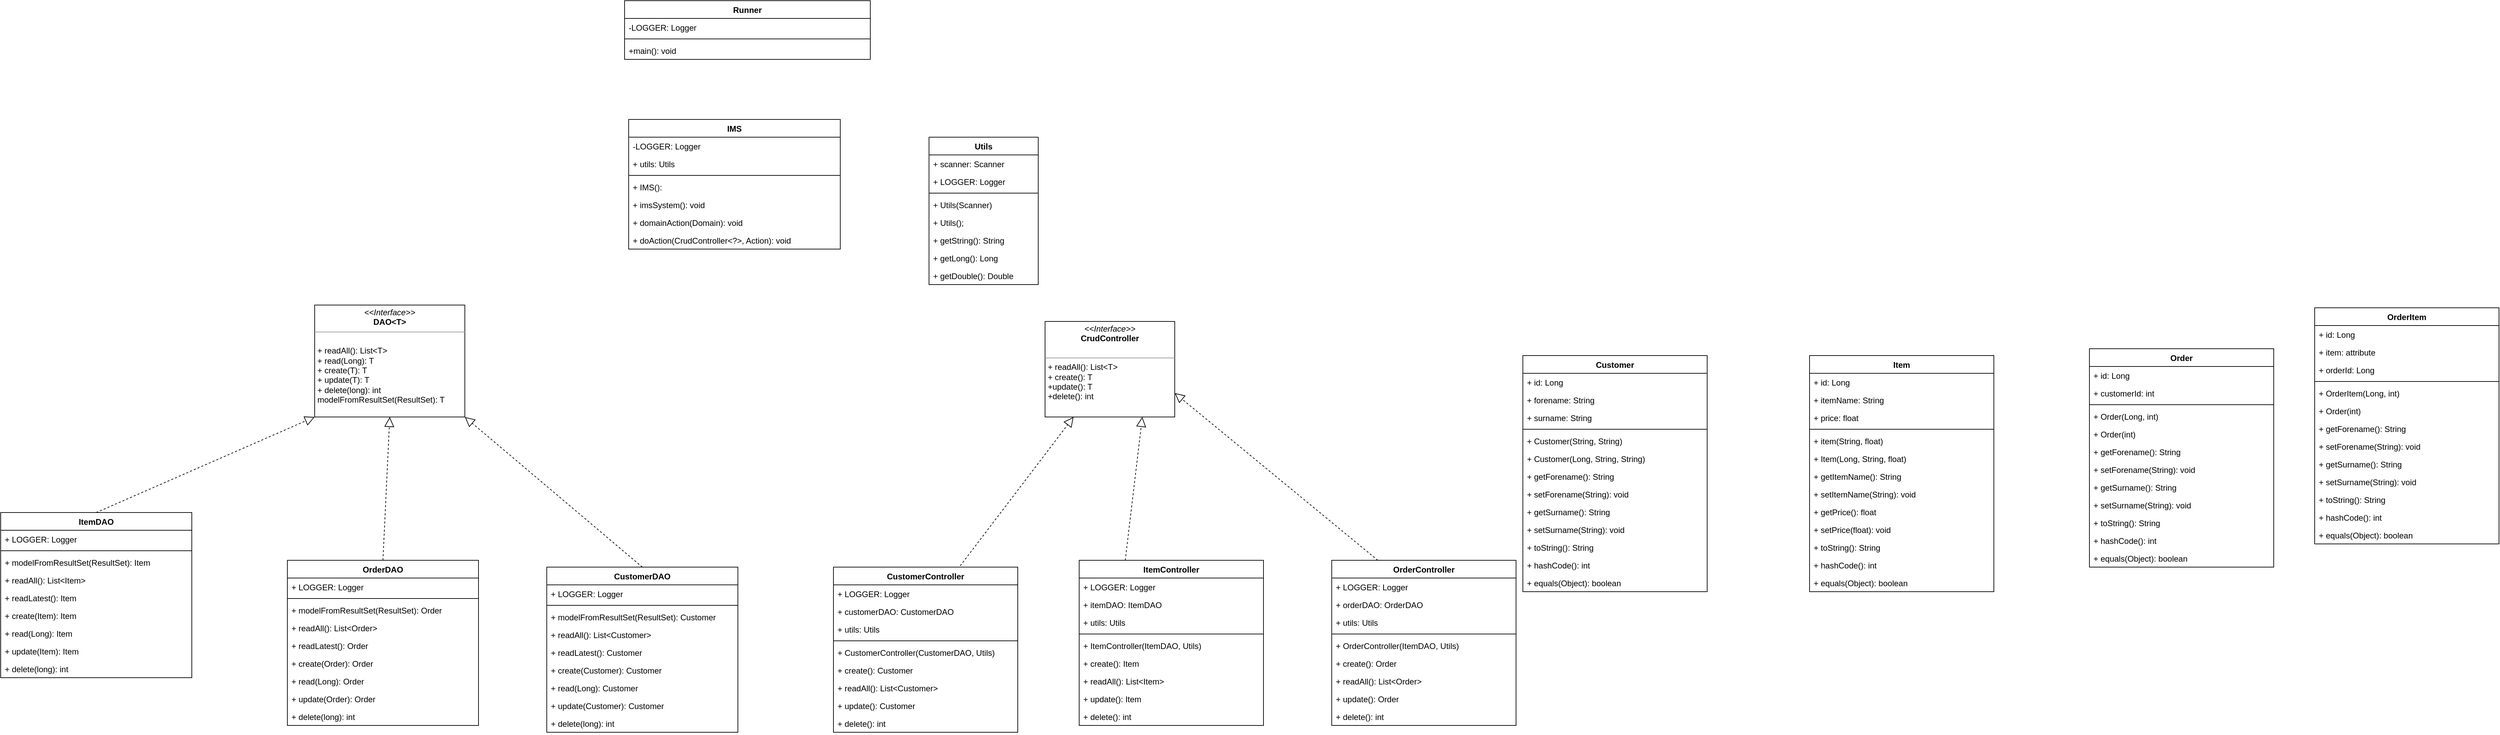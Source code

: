 <mxfile version="20.0.4" type="device"><diagram id="0-y40A-VUY1XOdscgsRL" name="Page-1"><mxGraphModel dx="2287" dy="657" grid="1" gridSize="10" guides="1" tooltips="1" connect="1" arrows="1" fold="1" page="1" pageScale="1" pageWidth="827" pageHeight="1169" math="0" shadow="0"><root><mxCell id="0"/><mxCell id="1" parent="0"/><mxCell id="KOtvwJrzKdhhuc728I9v-1" value="Runner" style="swimlane;fontStyle=1;align=center;verticalAlign=top;childLayout=stackLayout;horizontal=1;startSize=26;horizontalStack=0;resizeParent=1;resizeParentMax=0;resizeLast=0;collapsible=1;marginBottom=0;" parent="1" vertex="1"><mxGeometry x="414" y="10" width="360" height="86" as="geometry"/></mxCell><mxCell id="KOtvwJrzKdhhuc728I9v-2" value="-LOGGER: Logger" style="text;strokeColor=none;fillColor=none;align=left;verticalAlign=top;spacingLeft=4;spacingRight=4;overflow=hidden;rotatable=0;points=[[0,0.5],[1,0.5]];portConstraint=eastwest;" parent="KOtvwJrzKdhhuc728I9v-1" vertex="1"><mxGeometry y="26" width="360" height="26" as="geometry"/></mxCell><mxCell id="KOtvwJrzKdhhuc728I9v-3" value="" style="line;strokeWidth=1;fillColor=none;align=left;verticalAlign=middle;spacingTop=-1;spacingLeft=3;spacingRight=3;rotatable=0;labelPosition=right;points=[];portConstraint=eastwest;" parent="KOtvwJrzKdhhuc728I9v-1" vertex="1"><mxGeometry y="52" width="360" height="8" as="geometry"/></mxCell><mxCell id="KOtvwJrzKdhhuc728I9v-4" value="+main(): void" style="text;strokeColor=none;fillColor=none;align=left;verticalAlign=top;spacingLeft=4;spacingRight=4;overflow=hidden;rotatable=0;points=[[0,0.5],[1,0.5]];portConstraint=eastwest;" parent="KOtvwJrzKdhhuc728I9v-1" vertex="1"><mxGeometry y="60" width="360" height="26" as="geometry"/></mxCell><mxCell id="KOtvwJrzKdhhuc728I9v-5" value="IMS" style="swimlane;fontStyle=1;align=center;verticalAlign=top;childLayout=stackLayout;horizontal=1;startSize=26;horizontalStack=0;resizeParent=1;resizeParentMax=0;resizeLast=0;collapsible=1;marginBottom=0;" parent="1" vertex="1"><mxGeometry x="420" y="184" width="310" height="190" as="geometry"/></mxCell><mxCell id="KOtvwJrzKdhhuc728I9v-6" value="-LOGGER: Logger" style="text;strokeColor=none;fillColor=none;align=left;verticalAlign=top;spacingLeft=4;spacingRight=4;overflow=hidden;rotatable=0;points=[[0,0.5],[1,0.5]];portConstraint=eastwest;" parent="KOtvwJrzKdhhuc728I9v-5" vertex="1"><mxGeometry y="26" width="310" height="26" as="geometry"/></mxCell><mxCell id="KOtvwJrzKdhhuc728I9v-13" value="+ utils: Utils" style="text;strokeColor=none;fillColor=none;align=left;verticalAlign=top;spacingLeft=4;spacingRight=4;overflow=hidden;rotatable=0;points=[[0,0.5],[1,0.5]];portConstraint=eastwest;" parent="KOtvwJrzKdhhuc728I9v-5" vertex="1"><mxGeometry y="52" width="310" height="26" as="geometry"/></mxCell><mxCell id="KOtvwJrzKdhhuc728I9v-7" value="" style="line;strokeWidth=1;fillColor=none;align=left;verticalAlign=middle;spacingTop=-1;spacingLeft=3;spacingRight=3;rotatable=0;labelPosition=right;points=[];portConstraint=eastwest;" parent="KOtvwJrzKdhhuc728I9v-5" vertex="1"><mxGeometry y="78" width="310" height="8" as="geometry"/></mxCell><mxCell id="KOtvwJrzKdhhuc728I9v-8" value="+ IMS():" style="text;strokeColor=none;fillColor=none;align=left;verticalAlign=top;spacingLeft=4;spacingRight=4;overflow=hidden;rotatable=0;points=[[0,0.5],[1,0.5]];portConstraint=eastwest;" parent="KOtvwJrzKdhhuc728I9v-5" vertex="1"><mxGeometry y="86" width="310" height="26" as="geometry"/></mxCell><mxCell id="KOtvwJrzKdhhuc728I9v-16" value="+ imsSystem(): void" style="text;strokeColor=none;fillColor=none;align=left;verticalAlign=top;spacingLeft=4;spacingRight=4;overflow=hidden;rotatable=0;points=[[0,0.5],[1,0.5]];portConstraint=eastwest;" parent="KOtvwJrzKdhhuc728I9v-5" vertex="1"><mxGeometry y="112" width="310" height="26" as="geometry"/></mxCell><mxCell id="KOtvwJrzKdhhuc728I9v-37" value="+ domainAction(Domain): void" style="text;strokeColor=none;fillColor=none;align=left;verticalAlign=top;spacingLeft=4;spacingRight=4;overflow=hidden;rotatable=0;points=[[0,0.5],[1,0.5]];portConstraint=eastwest;" parent="KOtvwJrzKdhhuc728I9v-5" vertex="1"><mxGeometry y="138" width="310" height="26" as="geometry"/></mxCell><mxCell id="KOtvwJrzKdhhuc728I9v-15" value="+ doAction(CrudController&lt;?&gt;, Action): void" style="text;strokeColor=none;fillColor=none;align=left;verticalAlign=top;spacingLeft=4;spacingRight=4;overflow=hidden;rotatable=0;points=[[0,0.5],[1,0.5]];portConstraint=eastwest;" parent="KOtvwJrzKdhhuc728I9v-5" vertex="1"><mxGeometry y="164" width="310" height="26" as="geometry"/></mxCell><mxCell id="KOtvwJrzKdhhuc728I9v-25" value="CustomerController" style="swimlane;fontStyle=1;align=center;verticalAlign=top;childLayout=stackLayout;horizontal=1;startSize=26;horizontalStack=0;resizeParent=1;resizeParentMax=0;resizeLast=0;collapsible=1;marginBottom=0;" parent="1" vertex="1"><mxGeometry x="720" y="840" width="270" height="242" as="geometry"/></mxCell><mxCell id="KOtvwJrzKdhhuc728I9v-26" value="+ LOGGER: Logger" style="text;strokeColor=none;fillColor=none;align=left;verticalAlign=top;spacingLeft=4;spacingRight=4;overflow=hidden;rotatable=0;points=[[0,0.5],[1,0.5]];portConstraint=eastwest;" parent="KOtvwJrzKdhhuc728I9v-25" vertex="1"><mxGeometry y="26" width="270" height="26" as="geometry"/></mxCell><mxCell id="KOtvwJrzKdhhuc728I9v-55" value="+ customerDAO: CustomerDAO" style="text;strokeColor=none;fillColor=none;align=left;verticalAlign=top;spacingLeft=4;spacingRight=4;overflow=hidden;rotatable=0;points=[[0,0.5],[1,0.5]];portConstraint=eastwest;" parent="KOtvwJrzKdhhuc728I9v-25" vertex="1"><mxGeometry y="52" width="270" height="26" as="geometry"/></mxCell><mxCell id="KOtvwJrzKdhhuc728I9v-56" value="+ utils: Utils" style="text;strokeColor=none;fillColor=none;align=left;verticalAlign=top;spacingLeft=4;spacingRight=4;overflow=hidden;rotatable=0;points=[[0,0.5],[1,0.5]];portConstraint=eastwest;" parent="KOtvwJrzKdhhuc728I9v-25" vertex="1"><mxGeometry y="78" width="270" height="26" as="geometry"/></mxCell><mxCell id="KOtvwJrzKdhhuc728I9v-27" value="" style="line;strokeWidth=1;fillColor=none;align=left;verticalAlign=middle;spacingTop=-1;spacingLeft=3;spacingRight=3;rotatable=0;labelPosition=right;points=[];portConstraint=eastwest;" parent="KOtvwJrzKdhhuc728I9v-25" vertex="1"><mxGeometry y="104" width="270" height="8" as="geometry"/></mxCell><mxCell id="KOtvwJrzKdhhuc728I9v-28" value="+ CustomerController(CustomerDAO, Utils)" style="text;strokeColor=none;fillColor=none;align=left;verticalAlign=top;spacingLeft=4;spacingRight=4;overflow=hidden;rotatable=0;points=[[0,0.5],[1,0.5]];portConstraint=eastwest;" parent="KOtvwJrzKdhhuc728I9v-25" vertex="1"><mxGeometry y="112" width="270" height="26" as="geometry"/></mxCell><mxCell id="KOtvwJrzKdhhuc728I9v-58" value="+ create(): Customer" style="text;strokeColor=none;fillColor=none;align=left;verticalAlign=top;spacingLeft=4;spacingRight=4;overflow=hidden;rotatable=0;points=[[0,0.5],[1,0.5]];portConstraint=eastwest;" parent="KOtvwJrzKdhhuc728I9v-25" vertex="1"><mxGeometry y="138" width="270" height="26" as="geometry"/></mxCell><mxCell id="KOtvwJrzKdhhuc728I9v-57" value="+ readAll(): List&lt;Customer&gt;" style="text;strokeColor=none;fillColor=none;align=left;verticalAlign=top;spacingLeft=4;spacingRight=4;overflow=hidden;rotatable=0;points=[[0,0.5],[1,0.5]];portConstraint=eastwest;" parent="KOtvwJrzKdhhuc728I9v-25" vertex="1"><mxGeometry y="164" width="270" height="26" as="geometry"/></mxCell><mxCell id="KOtvwJrzKdhhuc728I9v-59" value="+ update(): Customer" style="text;strokeColor=none;fillColor=none;align=left;verticalAlign=top;spacingLeft=4;spacingRight=4;overflow=hidden;rotatable=0;points=[[0,0.5],[1,0.5]];portConstraint=eastwest;" parent="KOtvwJrzKdhhuc728I9v-25" vertex="1"><mxGeometry y="190" width="270" height="26" as="geometry"/></mxCell><mxCell id="KOtvwJrzKdhhuc728I9v-60" value="+ delete(): int" style="text;strokeColor=none;fillColor=none;align=left;verticalAlign=top;spacingLeft=4;spacingRight=4;overflow=hidden;rotatable=0;points=[[0,0.5],[1,0.5]];portConstraint=eastwest;" parent="KOtvwJrzKdhhuc728I9v-25" vertex="1"><mxGeometry y="216" width="270" height="26" as="geometry"/></mxCell><mxCell id="KOtvwJrzKdhhuc728I9v-33" value="Utils" style="swimlane;fontStyle=1;align=center;verticalAlign=top;childLayout=stackLayout;horizontal=1;startSize=26;horizontalStack=0;resizeParent=1;resizeParentMax=0;resizeLast=0;collapsible=1;marginBottom=0;" parent="1" vertex="1"><mxGeometry x="860" y="210" width="160" height="216" as="geometry"/></mxCell><mxCell id="KOtvwJrzKdhhuc728I9v-113" value="+ scanner: Scanner" style="text;strokeColor=none;fillColor=none;align=left;verticalAlign=top;spacingLeft=4;spacingRight=4;overflow=hidden;rotatable=0;points=[[0,0.5],[1,0.5]];portConstraint=eastwest;" parent="KOtvwJrzKdhhuc728I9v-33" vertex="1"><mxGeometry y="26" width="160" height="26" as="geometry"/></mxCell><mxCell id="KOtvwJrzKdhhuc728I9v-34" value="+ LOGGER: Logger" style="text;strokeColor=none;fillColor=none;align=left;verticalAlign=top;spacingLeft=4;spacingRight=4;overflow=hidden;rotatable=0;points=[[0,0.5],[1,0.5]];portConstraint=eastwest;" parent="KOtvwJrzKdhhuc728I9v-33" vertex="1"><mxGeometry y="52" width="160" height="26" as="geometry"/></mxCell><mxCell id="KOtvwJrzKdhhuc728I9v-35" value="" style="line;strokeWidth=1;fillColor=none;align=left;verticalAlign=middle;spacingTop=-1;spacingLeft=3;spacingRight=3;rotatable=0;labelPosition=right;points=[];portConstraint=eastwest;" parent="KOtvwJrzKdhhuc728I9v-33" vertex="1"><mxGeometry y="78" width="160" height="8" as="geometry"/></mxCell><mxCell id="KOtvwJrzKdhhuc728I9v-36" value="+ Utils(Scanner)" style="text;strokeColor=none;fillColor=none;align=left;verticalAlign=top;spacingLeft=4;spacingRight=4;overflow=hidden;rotatable=0;points=[[0,0.5],[1,0.5]];portConstraint=eastwest;" parent="KOtvwJrzKdhhuc728I9v-33" vertex="1"><mxGeometry y="86" width="160" height="26" as="geometry"/></mxCell><mxCell id="KOtvwJrzKdhhuc728I9v-114" value="+ Utils();" style="text;strokeColor=none;fillColor=none;align=left;verticalAlign=top;spacingLeft=4;spacingRight=4;overflow=hidden;rotatable=0;points=[[0,0.5],[1,0.5]];portConstraint=eastwest;" parent="KOtvwJrzKdhhuc728I9v-33" vertex="1"><mxGeometry y="112" width="160" height="26" as="geometry"/></mxCell><mxCell id="KOtvwJrzKdhhuc728I9v-116" value="+ getString(): String" style="text;strokeColor=none;fillColor=none;align=left;verticalAlign=top;spacingLeft=4;spacingRight=4;overflow=hidden;rotatable=0;points=[[0,0.5],[1,0.5]];portConstraint=eastwest;" parent="KOtvwJrzKdhhuc728I9v-33" vertex="1"><mxGeometry y="138" width="160" height="26" as="geometry"/></mxCell><mxCell id="KOtvwJrzKdhhuc728I9v-115" value="+ getLong(): Long" style="text;strokeColor=none;fillColor=none;align=left;verticalAlign=top;spacingLeft=4;spacingRight=4;overflow=hidden;rotatable=0;points=[[0,0.5],[1,0.5]];portConstraint=eastwest;" parent="KOtvwJrzKdhhuc728I9v-33" vertex="1"><mxGeometry y="164" width="160" height="26" as="geometry"/></mxCell><mxCell id="KOtvwJrzKdhhuc728I9v-117" value="+ getDouble(): Double" style="text;strokeColor=none;fillColor=none;align=left;verticalAlign=top;spacingLeft=4;spacingRight=4;overflow=hidden;rotatable=0;points=[[0,0.5],[1,0.5]];portConstraint=eastwest;" parent="KOtvwJrzKdhhuc728I9v-33" vertex="1"><mxGeometry y="190" width="160" height="26" as="geometry"/></mxCell><mxCell id="KOtvwJrzKdhhuc728I9v-43" value="&lt;p style=&quot;margin:0px;margin-top:4px;text-align:center;&quot;&gt;&lt;i&gt;&amp;lt;&amp;lt;Interface&amp;gt;&amp;gt;&lt;/i&gt;&lt;br&gt;&lt;b&gt;CrudController&lt;/b&gt;&lt;/p&gt;&lt;p style=&quot;margin:0px;margin-left:4px;&quot;&gt;&lt;br&gt;&lt;/p&gt;&lt;hr size=&quot;1&quot;&gt;&lt;p style=&quot;margin:0px;margin-left:4px;&quot;&gt;+ readAll(): List&amp;lt;T&amp;gt;&lt;br&gt;+ create(): T&lt;/p&gt;&lt;p style=&quot;margin:0px;margin-left:4px;&quot;&gt;+update(): T&lt;/p&gt;&lt;p style=&quot;margin:0px;margin-left:4px;&quot;&gt;+delete(): int&lt;/p&gt;" style="verticalAlign=top;align=left;overflow=fill;fontSize=12;fontFamily=Helvetica;html=1;" parent="1" vertex="1"><mxGeometry x="1030" y="480" width="190" height="140" as="geometry"/></mxCell><mxCell id="KOtvwJrzKdhhuc728I9v-46" value="CustomerDAO" style="swimlane;fontStyle=1;align=center;verticalAlign=top;childLayout=stackLayout;horizontal=1;startSize=26;horizontalStack=0;resizeParent=1;resizeParentMax=0;resizeLast=0;collapsible=1;marginBottom=0;" parent="1" vertex="1"><mxGeometry x="300" y="840" width="280" height="242" as="geometry"/></mxCell><mxCell id="KOtvwJrzKdhhuc728I9v-47" value="+ LOGGER: Logger" style="text;strokeColor=none;fillColor=none;align=left;verticalAlign=top;spacingLeft=4;spacingRight=4;overflow=hidden;rotatable=0;points=[[0,0.5],[1,0.5]];portConstraint=eastwest;" parent="KOtvwJrzKdhhuc728I9v-46" vertex="1"><mxGeometry y="26" width="280" height="26" as="geometry"/></mxCell><mxCell id="KOtvwJrzKdhhuc728I9v-48" value="" style="line;strokeWidth=1;fillColor=none;align=left;verticalAlign=middle;spacingTop=-1;spacingLeft=3;spacingRight=3;rotatable=0;labelPosition=right;points=[];portConstraint=eastwest;" parent="KOtvwJrzKdhhuc728I9v-46" vertex="1"><mxGeometry y="52" width="280" height="8" as="geometry"/></mxCell><mxCell id="KOtvwJrzKdhhuc728I9v-49" value="+ modelFromResultSet(ResultSet): Customer" style="text;strokeColor=none;fillColor=none;align=left;verticalAlign=top;spacingLeft=4;spacingRight=4;overflow=hidden;rotatable=0;points=[[0,0.5],[1,0.5]];portConstraint=eastwest;" parent="KOtvwJrzKdhhuc728I9v-46" vertex="1"><mxGeometry y="60" width="280" height="26" as="geometry"/></mxCell><mxCell id="KOtvwJrzKdhhuc728I9v-84" value="+ readAll(): List&lt;Customer&gt;" style="text;strokeColor=none;fillColor=none;align=left;verticalAlign=top;spacingLeft=4;spacingRight=4;overflow=hidden;rotatable=0;points=[[0,0.5],[1,0.5]];portConstraint=eastwest;" parent="KOtvwJrzKdhhuc728I9v-46" vertex="1"><mxGeometry y="86" width="280" height="26" as="geometry"/></mxCell><mxCell id="KOtvwJrzKdhhuc728I9v-85" value="+ readLatest(): Customer" style="text;strokeColor=none;fillColor=none;align=left;verticalAlign=top;spacingLeft=4;spacingRight=4;overflow=hidden;rotatable=0;points=[[0,0.5],[1,0.5]];portConstraint=eastwest;" parent="KOtvwJrzKdhhuc728I9v-46" vertex="1"><mxGeometry y="112" width="280" height="26" as="geometry"/></mxCell><mxCell id="KOtvwJrzKdhhuc728I9v-86" value="+ create(Customer): Customer" style="text;strokeColor=none;fillColor=none;align=left;verticalAlign=top;spacingLeft=4;spacingRight=4;overflow=hidden;rotatable=0;points=[[0,0.5],[1,0.5]];portConstraint=eastwest;" parent="KOtvwJrzKdhhuc728I9v-46" vertex="1"><mxGeometry y="138" width="280" height="26" as="geometry"/></mxCell><mxCell id="KOtvwJrzKdhhuc728I9v-87" value="+ read(Long): Customer" style="text;strokeColor=none;fillColor=none;align=left;verticalAlign=top;spacingLeft=4;spacingRight=4;overflow=hidden;rotatable=0;points=[[0,0.5],[1,0.5]];portConstraint=eastwest;" parent="KOtvwJrzKdhhuc728I9v-46" vertex="1"><mxGeometry y="164" width="280" height="26" as="geometry"/></mxCell><mxCell id="KOtvwJrzKdhhuc728I9v-88" value="+ update(Customer): Customer" style="text;strokeColor=none;fillColor=none;align=left;verticalAlign=top;spacingLeft=4;spacingRight=4;overflow=hidden;rotatable=0;points=[[0,0.5],[1,0.5]];portConstraint=eastwest;" parent="KOtvwJrzKdhhuc728I9v-46" vertex="1"><mxGeometry y="190" width="280" height="26" as="geometry"/></mxCell><mxCell id="KOtvwJrzKdhhuc728I9v-89" value="+ delete(long): int" style="text;strokeColor=none;fillColor=none;align=left;verticalAlign=top;spacingLeft=4;spacingRight=4;overflow=hidden;rotatable=0;points=[[0,0.5],[1,0.5]];portConstraint=eastwest;" parent="KOtvwJrzKdhhuc728I9v-46" vertex="1"><mxGeometry y="216" width="280" height="26" as="geometry"/></mxCell><mxCell id="KOtvwJrzKdhhuc728I9v-54" value="" style="endArrow=block;dashed=1;endFill=0;endSize=12;html=1;rounded=0;exitX=0.688;exitY=-0.008;exitDx=0;exitDy=0;exitPerimeter=0;" parent="1" source="KOtvwJrzKdhhuc728I9v-25" target="KOtvwJrzKdhhuc728I9v-43" edge="1"><mxGeometry width="160" relative="1" as="geometry"><mxPoint x="1020" y="380" as="sourcePoint"/><mxPoint x="770" y="370" as="targetPoint"/></mxGeometry></mxCell><mxCell id="KOtvwJrzKdhhuc728I9v-61" value="ItemController" style="swimlane;fontStyle=1;align=center;verticalAlign=top;childLayout=stackLayout;horizontal=1;startSize=26;horizontalStack=0;resizeParent=1;resizeParentMax=0;resizeLast=0;collapsible=1;marginBottom=0;" parent="1" vertex="1"><mxGeometry x="1080" y="830" width="270" height="242" as="geometry"/></mxCell><mxCell id="KOtvwJrzKdhhuc728I9v-62" value="+ LOGGER: Logger" style="text;strokeColor=none;fillColor=none;align=left;verticalAlign=top;spacingLeft=4;spacingRight=4;overflow=hidden;rotatable=0;points=[[0,0.5],[1,0.5]];portConstraint=eastwest;" parent="KOtvwJrzKdhhuc728I9v-61" vertex="1"><mxGeometry y="26" width="270" height="26" as="geometry"/></mxCell><mxCell id="KOtvwJrzKdhhuc728I9v-63" value="+ itemDAO: ItemDAO" style="text;strokeColor=none;fillColor=none;align=left;verticalAlign=top;spacingLeft=4;spacingRight=4;overflow=hidden;rotatable=0;points=[[0,0.5],[1,0.5]];portConstraint=eastwest;" parent="KOtvwJrzKdhhuc728I9v-61" vertex="1"><mxGeometry y="52" width="270" height="26" as="geometry"/></mxCell><mxCell id="KOtvwJrzKdhhuc728I9v-64" value="+ utils: Utils" style="text;strokeColor=none;fillColor=none;align=left;verticalAlign=top;spacingLeft=4;spacingRight=4;overflow=hidden;rotatable=0;points=[[0,0.5],[1,0.5]];portConstraint=eastwest;" parent="KOtvwJrzKdhhuc728I9v-61" vertex="1"><mxGeometry y="78" width="270" height="26" as="geometry"/></mxCell><mxCell id="KOtvwJrzKdhhuc728I9v-65" value="" style="line;strokeWidth=1;fillColor=none;align=left;verticalAlign=middle;spacingTop=-1;spacingLeft=3;spacingRight=3;rotatable=0;labelPosition=right;points=[];portConstraint=eastwest;" parent="KOtvwJrzKdhhuc728I9v-61" vertex="1"><mxGeometry y="104" width="270" height="8" as="geometry"/></mxCell><mxCell id="KOtvwJrzKdhhuc728I9v-66" value="+ ItemController(ItemDAO, Utils)" style="text;strokeColor=none;fillColor=none;align=left;verticalAlign=top;spacingLeft=4;spacingRight=4;overflow=hidden;rotatable=0;points=[[0,0.5],[1,0.5]];portConstraint=eastwest;" parent="KOtvwJrzKdhhuc728I9v-61" vertex="1"><mxGeometry y="112" width="270" height="26" as="geometry"/></mxCell><mxCell id="KOtvwJrzKdhhuc728I9v-67" value="+ create(): Item" style="text;strokeColor=none;fillColor=none;align=left;verticalAlign=top;spacingLeft=4;spacingRight=4;overflow=hidden;rotatable=0;points=[[0,0.5],[1,0.5]];portConstraint=eastwest;" parent="KOtvwJrzKdhhuc728I9v-61" vertex="1"><mxGeometry y="138" width="270" height="26" as="geometry"/></mxCell><mxCell id="KOtvwJrzKdhhuc728I9v-68" value="+ readAll(): List&lt;Item&gt;" style="text;strokeColor=none;fillColor=none;align=left;verticalAlign=top;spacingLeft=4;spacingRight=4;overflow=hidden;rotatable=0;points=[[0,0.5],[1,0.5]];portConstraint=eastwest;" parent="KOtvwJrzKdhhuc728I9v-61" vertex="1"><mxGeometry y="164" width="270" height="26" as="geometry"/></mxCell><mxCell id="KOtvwJrzKdhhuc728I9v-69" value="+ update(): Item" style="text;strokeColor=none;fillColor=none;align=left;verticalAlign=top;spacingLeft=4;spacingRight=4;overflow=hidden;rotatable=0;points=[[0,0.5],[1,0.5]];portConstraint=eastwest;" parent="KOtvwJrzKdhhuc728I9v-61" vertex="1"><mxGeometry y="190" width="270" height="26" as="geometry"/></mxCell><mxCell id="KOtvwJrzKdhhuc728I9v-70" value="+ delete(): int" style="text;strokeColor=none;fillColor=none;align=left;verticalAlign=top;spacingLeft=4;spacingRight=4;overflow=hidden;rotatable=0;points=[[0,0.5],[1,0.5]];portConstraint=eastwest;" parent="KOtvwJrzKdhhuc728I9v-61" vertex="1"><mxGeometry y="216" width="270" height="26" as="geometry"/></mxCell><mxCell id="KOtvwJrzKdhhuc728I9v-71" value="" style="endArrow=block;dashed=1;endFill=0;endSize=12;html=1;rounded=0;exitX=0.25;exitY=0;exitDx=0;exitDy=0;entryX=0.75;entryY=1;entryDx=0;entryDy=0;" parent="1" source="KOtvwJrzKdhhuc728I9v-61" target="KOtvwJrzKdhhuc728I9v-43" edge="1"><mxGeometry width="160" relative="1" as="geometry"><mxPoint x="1035.76" y="550.064" as="sourcePoint"/><mxPoint x="1019.54" y="300" as="targetPoint"/></mxGeometry></mxCell><mxCell id="KOtvwJrzKdhhuc728I9v-72" value="OrderController" style="swimlane;fontStyle=1;align=center;verticalAlign=top;childLayout=stackLayout;horizontal=1;startSize=26;horizontalStack=0;resizeParent=1;resizeParentMax=0;resizeLast=0;collapsible=1;marginBottom=0;" parent="1" vertex="1"><mxGeometry x="1450" y="830" width="270" height="242" as="geometry"/></mxCell><mxCell id="KOtvwJrzKdhhuc728I9v-73" value="+ LOGGER: Logger" style="text;strokeColor=none;fillColor=none;align=left;verticalAlign=top;spacingLeft=4;spacingRight=4;overflow=hidden;rotatable=0;points=[[0,0.5],[1,0.5]];portConstraint=eastwest;" parent="KOtvwJrzKdhhuc728I9v-72" vertex="1"><mxGeometry y="26" width="270" height="26" as="geometry"/></mxCell><mxCell id="KOtvwJrzKdhhuc728I9v-74" value="+ orderDAO: OrderDAO" style="text;strokeColor=none;fillColor=none;align=left;verticalAlign=top;spacingLeft=4;spacingRight=4;overflow=hidden;rotatable=0;points=[[0,0.5],[1,0.5]];portConstraint=eastwest;" parent="KOtvwJrzKdhhuc728I9v-72" vertex="1"><mxGeometry y="52" width="270" height="26" as="geometry"/></mxCell><mxCell id="KOtvwJrzKdhhuc728I9v-75" value="+ utils: Utils" style="text;strokeColor=none;fillColor=none;align=left;verticalAlign=top;spacingLeft=4;spacingRight=4;overflow=hidden;rotatable=0;points=[[0,0.5],[1,0.5]];portConstraint=eastwest;" parent="KOtvwJrzKdhhuc728I9v-72" vertex="1"><mxGeometry y="78" width="270" height="26" as="geometry"/></mxCell><mxCell id="KOtvwJrzKdhhuc728I9v-76" value="" style="line;strokeWidth=1;fillColor=none;align=left;verticalAlign=middle;spacingTop=-1;spacingLeft=3;spacingRight=3;rotatable=0;labelPosition=right;points=[];portConstraint=eastwest;" parent="KOtvwJrzKdhhuc728I9v-72" vertex="1"><mxGeometry y="104" width="270" height="8" as="geometry"/></mxCell><mxCell id="KOtvwJrzKdhhuc728I9v-77" value="+ OrderController(ItemDAO, Utils)" style="text;strokeColor=none;fillColor=none;align=left;verticalAlign=top;spacingLeft=4;spacingRight=4;overflow=hidden;rotatable=0;points=[[0,0.5],[1,0.5]];portConstraint=eastwest;" parent="KOtvwJrzKdhhuc728I9v-72" vertex="1"><mxGeometry y="112" width="270" height="26" as="geometry"/></mxCell><mxCell id="KOtvwJrzKdhhuc728I9v-78" value="+ create(): Order" style="text;strokeColor=none;fillColor=none;align=left;verticalAlign=top;spacingLeft=4;spacingRight=4;overflow=hidden;rotatable=0;points=[[0,0.5],[1,0.5]];portConstraint=eastwest;" parent="KOtvwJrzKdhhuc728I9v-72" vertex="1"><mxGeometry y="138" width="270" height="26" as="geometry"/></mxCell><mxCell id="KOtvwJrzKdhhuc728I9v-79" value="+ readAll(): List&lt;Order&gt;" style="text;strokeColor=none;fillColor=none;align=left;verticalAlign=top;spacingLeft=4;spacingRight=4;overflow=hidden;rotatable=0;points=[[0,0.5],[1,0.5]];portConstraint=eastwest;" parent="KOtvwJrzKdhhuc728I9v-72" vertex="1"><mxGeometry y="164" width="270" height="26" as="geometry"/></mxCell><mxCell id="KOtvwJrzKdhhuc728I9v-80" value="+ update(): Order" style="text;strokeColor=none;fillColor=none;align=left;verticalAlign=top;spacingLeft=4;spacingRight=4;overflow=hidden;rotatable=0;points=[[0,0.5],[1,0.5]];portConstraint=eastwest;" parent="KOtvwJrzKdhhuc728I9v-72" vertex="1"><mxGeometry y="190" width="270" height="26" as="geometry"/></mxCell><mxCell id="KOtvwJrzKdhhuc728I9v-81" value="+ delete(): int" style="text;strokeColor=none;fillColor=none;align=left;verticalAlign=top;spacingLeft=4;spacingRight=4;overflow=hidden;rotatable=0;points=[[0,0.5],[1,0.5]];portConstraint=eastwest;" parent="KOtvwJrzKdhhuc728I9v-72" vertex="1"><mxGeometry y="216" width="270" height="26" as="geometry"/></mxCell><mxCell id="KOtvwJrzKdhhuc728I9v-82" value="" style="endArrow=block;dashed=1;endFill=0;endSize=12;html=1;rounded=0;exitX=0.25;exitY=0;exitDx=0;exitDy=0;entryX=1;entryY=0.75;entryDx=0;entryDy=0;" parent="1" source="KOtvwJrzKdhhuc728I9v-72" target="KOtvwJrzKdhhuc728I9v-43" edge="1"><mxGeometry width="160" relative="1" as="geometry"><mxPoint x="1147.5" y="570" as="sourcePoint"/><mxPoint x="1142.5" y="426" as="targetPoint"/></mxGeometry></mxCell><mxCell id="KOtvwJrzKdhhuc728I9v-83" value="&lt;p style=&quot;margin:0px;margin-top:4px;text-align:center;&quot;&gt;&lt;i&gt;&amp;lt;&amp;lt;Interface&amp;gt;&amp;gt;&lt;/i&gt;&lt;br&gt;&lt;b&gt;DAO&amp;lt;T&amp;gt;&lt;/b&gt;&lt;/p&gt;&lt;hr size=&quot;1&quot;&gt;&lt;p style=&quot;margin:0px;margin-left:4px;&quot;&gt;&lt;br&gt;&lt;/p&gt;&lt;p style=&quot;margin:0px;margin-left:4px;&quot;&gt;+ readAll(): List&amp;lt;T&amp;gt;&lt;/p&gt;&lt;p style=&quot;margin:0px;margin-left:4px;&quot;&gt;+ read(Long): T&lt;br&gt;+ create(T): T&lt;/p&gt;&lt;p style=&quot;margin:0px;margin-left:4px;&quot;&gt;+ update(T): T&lt;/p&gt;&lt;p style=&quot;margin:0px;margin-left:4px;&quot;&gt;+ delete(long): int&lt;/p&gt;&lt;p style=&quot;margin:0px;margin-left:4px;&quot;&gt;modelFromResultSet(ResultSet): T&lt;/p&gt;" style="verticalAlign=top;align=left;overflow=fill;fontSize=12;fontFamily=Helvetica;html=1;" parent="1" vertex="1"><mxGeometry x="-40" y="456" width="220" height="164" as="geometry"/></mxCell><mxCell id="KOtvwJrzKdhhuc728I9v-90" value="OrderDAO" style="swimlane;fontStyle=1;align=center;verticalAlign=top;childLayout=stackLayout;horizontal=1;startSize=26;horizontalStack=0;resizeParent=1;resizeParentMax=0;resizeLast=0;collapsible=1;marginBottom=0;" parent="1" vertex="1"><mxGeometry x="-80" y="830" width="280" height="242" as="geometry"/></mxCell><mxCell id="KOtvwJrzKdhhuc728I9v-91" value="+ LOGGER: Logger" style="text;strokeColor=none;fillColor=none;align=left;verticalAlign=top;spacingLeft=4;spacingRight=4;overflow=hidden;rotatable=0;points=[[0,0.5],[1,0.5]];portConstraint=eastwest;" parent="KOtvwJrzKdhhuc728I9v-90" vertex="1"><mxGeometry y="26" width="280" height="26" as="geometry"/></mxCell><mxCell id="KOtvwJrzKdhhuc728I9v-92" value="" style="line;strokeWidth=1;fillColor=none;align=left;verticalAlign=middle;spacingTop=-1;spacingLeft=3;spacingRight=3;rotatable=0;labelPosition=right;points=[];portConstraint=eastwest;" parent="KOtvwJrzKdhhuc728I9v-90" vertex="1"><mxGeometry y="52" width="280" height="8" as="geometry"/></mxCell><mxCell id="KOtvwJrzKdhhuc728I9v-93" value="+ modelFromResultSet(ResultSet): Order" style="text;strokeColor=none;fillColor=none;align=left;verticalAlign=top;spacingLeft=4;spacingRight=4;overflow=hidden;rotatable=0;points=[[0,0.5],[1,0.5]];portConstraint=eastwest;" parent="KOtvwJrzKdhhuc728I9v-90" vertex="1"><mxGeometry y="60" width="280" height="26" as="geometry"/></mxCell><mxCell id="KOtvwJrzKdhhuc728I9v-94" value="+ readAll(): List&lt;Order&gt;" style="text;strokeColor=none;fillColor=none;align=left;verticalAlign=top;spacingLeft=4;spacingRight=4;overflow=hidden;rotatable=0;points=[[0,0.5],[1,0.5]];portConstraint=eastwest;" parent="KOtvwJrzKdhhuc728I9v-90" vertex="1"><mxGeometry y="86" width="280" height="26" as="geometry"/></mxCell><mxCell id="KOtvwJrzKdhhuc728I9v-95" value="+ readLatest(): Order" style="text;strokeColor=none;fillColor=none;align=left;verticalAlign=top;spacingLeft=4;spacingRight=4;overflow=hidden;rotatable=0;points=[[0,0.5],[1,0.5]];portConstraint=eastwest;" parent="KOtvwJrzKdhhuc728I9v-90" vertex="1"><mxGeometry y="112" width="280" height="26" as="geometry"/></mxCell><mxCell id="KOtvwJrzKdhhuc728I9v-96" value="+ create(Order): Order" style="text;strokeColor=none;fillColor=none;align=left;verticalAlign=top;spacingLeft=4;spacingRight=4;overflow=hidden;rotatable=0;points=[[0,0.5],[1,0.5]];portConstraint=eastwest;" parent="KOtvwJrzKdhhuc728I9v-90" vertex="1"><mxGeometry y="138" width="280" height="26" as="geometry"/></mxCell><mxCell id="KOtvwJrzKdhhuc728I9v-97" value="+ read(Long): Order" style="text;strokeColor=none;fillColor=none;align=left;verticalAlign=top;spacingLeft=4;spacingRight=4;overflow=hidden;rotatable=0;points=[[0,0.5],[1,0.5]];portConstraint=eastwest;" parent="KOtvwJrzKdhhuc728I9v-90" vertex="1"><mxGeometry y="164" width="280" height="26" as="geometry"/></mxCell><mxCell id="KOtvwJrzKdhhuc728I9v-98" value="+ update(Order): Order" style="text;strokeColor=none;fillColor=none;align=left;verticalAlign=top;spacingLeft=4;spacingRight=4;overflow=hidden;rotatable=0;points=[[0,0.5],[1,0.5]];portConstraint=eastwest;" parent="KOtvwJrzKdhhuc728I9v-90" vertex="1"><mxGeometry y="190" width="280" height="26" as="geometry"/></mxCell><mxCell id="KOtvwJrzKdhhuc728I9v-99" value="+ delete(long): int" style="text;strokeColor=none;fillColor=none;align=left;verticalAlign=top;spacingLeft=4;spacingRight=4;overflow=hidden;rotatable=0;points=[[0,0.5],[1,0.5]];portConstraint=eastwest;" parent="KOtvwJrzKdhhuc728I9v-90" vertex="1"><mxGeometry y="216" width="280" height="26" as="geometry"/></mxCell><mxCell id="KOtvwJrzKdhhuc728I9v-100" value="ItemDAO" style="swimlane;fontStyle=1;align=center;verticalAlign=top;childLayout=stackLayout;horizontal=1;startSize=26;horizontalStack=0;resizeParent=1;resizeParentMax=0;resizeLast=0;collapsible=1;marginBottom=0;" parent="1" vertex="1"><mxGeometry x="-500" y="760" width="280" height="242" as="geometry"/></mxCell><mxCell id="KOtvwJrzKdhhuc728I9v-101" value="+ LOGGER: Logger" style="text;strokeColor=none;fillColor=none;align=left;verticalAlign=top;spacingLeft=4;spacingRight=4;overflow=hidden;rotatable=0;points=[[0,0.5],[1,0.5]];portConstraint=eastwest;" parent="KOtvwJrzKdhhuc728I9v-100" vertex="1"><mxGeometry y="26" width="280" height="26" as="geometry"/></mxCell><mxCell id="KOtvwJrzKdhhuc728I9v-102" value="" style="line;strokeWidth=1;fillColor=none;align=left;verticalAlign=middle;spacingTop=-1;spacingLeft=3;spacingRight=3;rotatable=0;labelPosition=right;points=[];portConstraint=eastwest;" parent="KOtvwJrzKdhhuc728I9v-100" vertex="1"><mxGeometry y="52" width="280" height="8" as="geometry"/></mxCell><mxCell id="KOtvwJrzKdhhuc728I9v-103" value="+ modelFromResultSet(ResultSet): Item" style="text;strokeColor=none;fillColor=none;align=left;verticalAlign=top;spacingLeft=4;spacingRight=4;overflow=hidden;rotatable=0;points=[[0,0.5],[1,0.5]];portConstraint=eastwest;" parent="KOtvwJrzKdhhuc728I9v-100" vertex="1"><mxGeometry y="60" width="280" height="26" as="geometry"/></mxCell><mxCell id="KOtvwJrzKdhhuc728I9v-104" value="+ readAll(): List&lt;Item&gt;" style="text;strokeColor=none;fillColor=none;align=left;verticalAlign=top;spacingLeft=4;spacingRight=4;overflow=hidden;rotatable=0;points=[[0,0.5],[1,0.5]];portConstraint=eastwest;" parent="KOtvwJrzKdhhuc728I9v-100" vertex="1"><mxGeometry y="86" width="280" height="26" as="geometry"/></mxCell><mxCell id="KOtvwJrzKdhhuc728I9v-105" value="+ readLatest(): Item" style="text;strokeColor=none;fillColor=none;align=left;verticalAlign=top;spacingLeft=4;spacingRight=4;overflow=hidden;rotatable=0;points=[[0,0.5],[1,0.5]];portConstraint=eastwest;" parent="KOtvwJrzKdhhuc728I9v-100" vertex="1"><mxGeometry y="112" width="280" height="26" as="geometry"/></mxCell><mxCell id="KOtvwJrzKdhhuc728I9v-106" value="+ create(Item): Item" style="text;strokeColor=none;fillColor=none;align=left;verticalAlign=top;spacingLeft=4;spacingRight=4;overflow=hidden;rotatable=0;points=[[0,0.5],[1,0.5]];portConstraint=eastwest;" parent="KOtvwJrzKdhhuc728I9v-100" vertex="1"><mxGeometry y="138" width="280" height="26" as="geometry"/></mxCell><mxCell id="KOtvwJrzKdhhuc728I9v-107" value="+ read(Long): Item" style="text;strokeColor=none;fillColor=none;align=left;verticalAlign=top;spacingLeft=4;spacingRight=4;overflow=hidden;rotatable=0;points=[[0,0.5],[1,0.5]];portConstraint=eastwest;" parent="KOtvwJrzKdhhuc728I9v-100" vertex="1"><mxGeometry y="164" width="280" height="26" as="geometry"/></mxCell><mxCell id="KOtvwJrzKdhhuc728I9v-108" value="+ update(Item): Item" style="text;strokeColor=none;fillColor=none;align=left;verticalAlign=top;spacingLeft=4;spacingRight=4;overflow=hidden;rotatable=0;points=[[0,0.5],[1,0.5]];portConstraint=eastwest;" parent="KOtvwJrzKdhhuc728I9v-100" vertex="1"><mxGeometry y="190" width="280" height="26" as="geometry"/></mxCell><mxCell id="KOtvwJrzKdhhuc728I9v-109" value="+ delete(long): int" style="text;strokeColor=none;fillColor=none;align=left;verticalAlign=top;spacingLeft=4;spacingRight=4;overflow=hidden;rotatable=0;points=[[0,0.5],[1,0.5]];portConstraint=eastwest;" parent="KOtvwJrzKdhhuc728I9v-100" vertex="1"><mxGeometry y="216" width="280" height="26" as="geometry"/></mxCell><mxCell id="KOtvwJrzKdhhuc728I9v-110" value="" style="endArrow=block;dashed=1;endFill=0;endSize=12;html=1;rounded=0;entryX=1;entryY=1;entryDx=0;entryDy=0;exitX=0.5;exitY=0;exitDx=0;exitDy=0;" parent="1" source="KOtvwJrzKdhhuc728I9v-46" target="KOtvwJrzKdhhuc728I9v-83" edge="1"><mxGeometry width="160" relative="1" as="geometry"><mxPoint x="-100" y="560" as="sourcePoint"/><mxPoint x="60" y="560" as="targetPoint"/></mxGeometry></mxCell><mxCell id="KOtvwJrzKdhhuc728I9v-111" value="" style="endArrow=block;dashed=1;endFill=0;endSize=12;html=1;rounded=0;entryX=0.5;entryY=1;entryDx=0;entryDy=0;exitX=0.5;exitY=0;exitDx=0;exitDy=0;" parent="1" source="KOtvwJrzKdhhuc728I9v-90" target="KOtvwJrzKdhhuc728I9v-83" edge="1"><mxGeometry width="160" relative="1" as="geometry"><mxPoint x="-100" y="560" as="sourcePoint"/><mxPoint x="60" y="560" as="targetPoint"/></mxGeometry></mxCell><mxCell id="KOtvwJrzKdhhuc728I9v-112" value="" style="endArrow=block;dashed=1;endFill=0;endSize=12;html=1;rounded=0;exitX=0.5;exitY=0;exitDx=0;exitDy=0;entryX=0;entryY=1;entryDx=0;entryDy=0;" parent="1" source="KOtvwJrzKdhhuc728I9v-100" target="KOtvwJrzKdhhuc728I9v-83" edge="1"><mxGeometry width="160" relative="1" as="geometry"><mxPoint x="-100" y="560" as="sourcePoint"/><mxPoint x="60" y="560" as="targetPoint"/></mxGeometry></mxCell><mxCell id="XiKxSlV64GzlABNXWBfE-1" value="Customer" style="swimlane;fontStyle=1;align=center;verticalAlign=top;childLayout=stackLayout;horizontal=1;startSize=26;horizontalStack=0;resizeParent=1;resizeParentMax=0;resizeLast=0;collapsible=1;marginBottom=0;" vertex="1" parent="1"><mxGeometry x="1730" y="530" width="270" height="346" as="geometry"/></mxCell><mxCell id="XiKxSlV64GzlABNXWBfE-2" value="+ id: Long" style="text;strokeColor=none;fillColor=none;align=left;verticalAlign=top;spacingLeft=4;spacingRight=4;overflow=hidden;rotatable=0;points=[[0,0.5],[1,0.5]];portConstraint=eastwest;" vertex="1" parent="XiKxSlV64GzlABNXWBfE-1"><mxGeometry y="26" width="270" height="26" as="geometry"/></mxCell><mxCell id="XiKxSlV64GzlABNXWBfE-5" value="+ forename: String" style="text;strokeColor=none;fillColor=none;align=left;verticalAlign=top;spacingLeft=4;spacingRight=4;overflow=hidden;rotatable=0;points=[[0,0.5],[1,0.5]];portConstraint=eastwest;" vertex="1" parent="XiKxSlV64GzlABNXWBfE-1"><mxGeometry y="52" width="270" height="26" as="geometry"/></mxCell><mxCell id="XiKxSlV64GzlABNXWBfE-6" value="+ surname: String" style="text;strokeColor=none;fillColor=none;align=left;verticalAlign=top;spacingLeft=4;spacingRight=4;overflow=hidden;rotatable=0;points=[[0,0.5],[1,0.5]];portConstraint=eastwest;" vertex="1" parent="XiKxSlV64GzlABNXWBfE-1"><mxGeometry y="78" width="270" height="26" as="geometry"/></mxCell><mxCell id="XiKxSlV64GzlABNXWBfE-3" value="" style="line;strokeWidth=1;fillColor=none;align=left;verticalAlign=middle;spacingTop=-1;spacingLeft=3;spacingRight=3;rotatable=0;labelPosition=right;points=[];portConstraint=eastwest;" vertex="1" parent="XiKxSlV64GzlABNXWBfE-1"><mxGeometry y="104" width="270" height="8" as="geometry"/></mxCell><mxCell id="XiKxSlV64GzlABNXWBfE-4" value="+ Customer(String, String)" style="text;strokeColor=none;fillColor=none;align=left;verticalAlign=top;spacingLeft=4;spacingRight=4;overflow=hidden;rotatable=0;points=[[0,0.5],[1,0.5]];portConstraint=eastwest;" vertex="1" parent="XiKxSlV64GzlABNXWBfE-1"><mxGeometry y="112" width="270" height="26" as="geometry"/></mxCell><mxCell id="XiKxSlV64GzlABNXWBfE-7" value="+ Customer(Long, String, String)" style="text;strokeColor=none;fillColor=none;align=left;verticalAlign=top;spacingLeft=4;spacingRight=4;overflow=hidden;rotatable=0;points=[[0,0.5],[1,0.5]];portConstraint=eastwest;" vertex="1" parent="XiKxSlV64GzlABNXWBfE-1"><mxGeometry y="138" width="270" height="26" as="geometry"/></mxCell><mxCell id="XiKxSlV64GzlABNXWBfE-9" value="+ getForename(): String" style="text;strokeColor=none;fillColor=none;align=left;verticalAlign=top;spacingLeft=4;spacingRight=4;overflow=hidden;rotatable=0;points=[[0,0.5],[1,0.5]];portConstraint=eastwest;" vertex="1" parent="XiKxSlV64GzlABNXWBfE-1"><mxGeometry y="164" width="270" height="26" as="geometry"/></mxCell><mxCell id="XiKxSlV64GzlABNXWBfE-10" value="+ setForename(String): void" style="text;strokeColor=none;fillColor=none;align=left;verticalAlign=top;spacingLeft=4;spacingRight=4;overflow=hidden;rotatable=0;points=[[0,0.5],[1,0.5]];portConstraint=eastwest;" vertex="1" parent="XiKxSlV64GzlABNXWBfE-1"><mxGeometry y="190" width="270" height="26" as="geometry"/></mxCell><mxCell id="XiKxSlV64GzlABNXWBfE-11" value="+ getSurname(): String" style="text;strokeColor=none;fillColor=none;align=left;verticalAlign=top;spacingLeft=4;spacingRight=4;overflow=hidden;rotatable=0;points=[[0,0.5],[1,0.5]];portConstraint=eastwest;" vertex="1" parent="XiKxSlV64GzlABNXWBfE-1"><mxGeometry y="216" width="270" height="26" as="geometry"/></mxCell><mxCell id="XiKxSlV64GzlABNXWBfE-12" value="+ setSurname(String): void" style="text;strokeColor=none;fillColor=none;align=left;verticalAlign=top;spacingLeft=4;spacingRight=4;overflow=hidden;rotatable=0;points=[[0,0.5],[1,0.5]];portConstraint=eastwest;" vertex="1" parent="XiKxSlV64GzlABNXWBfE-1"><mxGeometry y="242" width="270" height="26" as="geometry"/></mxCell><mxCell id="XiKxSlV64GzlABNXWBfE-13" value="+ toString(): String" style="text;strokeColor=none;fillColor=none;align=left;verticalAlign=top;spacingLeft=4;spacingRight=4;overflow=hidden;rotatable=0;points=[[0,0.5],[1,0.5]];portConstraint=eastwest;" vertex="1" parent="XiKxSlV64GzlABNXWBfE-1"><mxGeometry y="268" width="270" height="26" as="geometry"/></mxCell><mxCell id="XiKxSlV64GzlABNXWBfE-14" value="+ hashCode(): int" style="text;strokeColor=none;fillColor=none;align=left;verticalAlign=top;spacingLeft=4;spacingRight=4;overflow=hidden;rotatable=0;points=[[0,0.5],[1,0.5]];portConstraint=eastwest;" vertex="1" parent="XiKxSlV64GzlABNXWBfE-1"><mxGeometry y="294" width="270" height="26" as="geometry"/></mxCell><mxCell id="XiKxSlV64GzlABNXWBfE-8" value="+ equals(Object): boolean" style="text;strokeColor=none;fillColor=none;align=left;verticalAlign=top;spacingLeft=4;spacingRight=4;overflow=hidden;rotatable=0;points=[[0,0.5],[1,0.5]];portConstraint=eastwest;" vertex="1" parent="XiKxSlV64GzlABNXWBfE-1"><mxGeometry y="320" width="270" height="26" as="geometry"/></mxCell><mxCell id="XiKxSlV64GzlABNXWBfE-16" value="Item" style="swimlane;fontStyle=1;align=center;verticalAlign=top;childLayout=stackLayout;horizontal=1;startSize=26;horizontalStack=0;resizeParent=1;resizeParentMax=0;resizeLast=0;collapsible=1;marginBottom=0;" vertex="1" parent="1"><mxGeometry x="2150" y="530" width="270" height="346" as="geometry"/></mxCell><mxCell id="XiKxSlV64GzlABNXWBfE-17" value="+ id: Long" style="text;strokeColor=none;fillColor=none;align=left;verticalAlign=top;spacingLeft=4;spacingRight=4;overflow=hidden;rotatable=0;points=[[0,0.5],[1,0.5]];portConstraint=eastwest;" vertex="1" parent="XiKxSlV64GzlABNXWBfE-16"><mxGeometry y="26" width="270" height="26" as="geometry"/></mxCell><mxCell id="XiKxSlV64GzlABNXWBfE-18" value="+ itemName: String" style="text;strokeColor=none;fillColor=none;align=left;verticalAlign=top;spacingLeft=4;spacingRight=4;overflow=hidden;rotatable=0;points=[[0,0.5],[1,0.5]];portConstraint=eastwest;" vertex="1" parent="XiKxSlV64GzlABNXWBfE-16"><mxGeometry y="52" width="270" height="26" as="geometry"/></mxCell><mxCell id="XiKxSlV64GzlABNXWBfE-19" value="+ price: float" style="text;strokeColor=none;fillColor=none;align=left;verticalAlign=top;spacingLeft=4;spacingRight=4;overflow=hidden;rotatable=0;points=[[0,0.5],[1,0.5]];portConstraint=eastwest;" vertex="1" parent="XiKxSlV64GzlABNXWBfE-16"><mxGeometry y="78" width="270" height="26" as="geometry"/></mxCell><mxCell id="XiKxSlV64GzlABNXWBfE-20" value="" style="line;strokeWidth=1;fillColor=none;align=left;verticalAlign=middle;spacingTop=-1;spacingLeft=3;spacingRight=3;rotatable=0;labelPosition=right;points=[];portConstraint=eastwest;" vertex="1" parent="XiKxSlV64GzlABNXWBfE-16"><mxGeometry y="104" width="270" height="8" as="geometry"/></mxCell><mxCell id="XiKxSlV64GzlABNXWBfE-21" value="+ item(String, float)" style="text;strokeColor=none;fillColor=none;align=left;verticalAlign=top;spacingLeft=4;spacingRight=4;overflow=hidden;rotatable=0;points=[[0,0.5],[1,0.5]];portConstraint=eastwest;" vertex="1" parent="XiKxSlV64GzlABNXWBfE-16"><mxGeometry y="112" width="270" height="26" as="geometry"/></mxCell><mxCell id="XiKxSlV64GzlABNXWBfE-22" value="+ Item(Long, String, float)" style="text;strokeColor=none;fillColor=none;align=left;verticalAlign=top;spacingLeft=4;spacingRight=4;overflow=hidden;rotatable=0;points=[[0,0.5],[1,0.5]];portConstraint=eastwest;" vertex="1" parent="XiKxSlV64GzlABNXWBfE-16"><mxGeometry y="138" width="270" height="26" as="geometry"/></mxCell><mxCell id="XiKxSlV64GzlABNXWBfE-23" value="+ getItemName(): String" style="text;strokeColor=none;fillColor=none;align=left;verticalAlign=top;spacingLeft=4;spacingRight=4;overflow=hidden;rotatable=0;points=[[0,0.5],[1,0.5]];portConstraint=eastwest;" vertex="1" parent="XiKxSlV64GzlABNXWBfE-16"><mxGeometry y="164" width="270" height="26" as="geometry"/></mxCell><mxCell id="XiKxSlV64GzlABNXWBfE-24" value="+ setItemName(String): void" style="text;strokeColor=none;fillColor=none;align=left;verticalAlign=top;spacingLeft=4;spacingRight=4;overflow=hidden;rotatable=0;points=[[0,0.5],[1,0.5]];portConstraint=eastwest;" vertex="1" parent="XiKxSlV64GzlABNXWBfE-16"><mxGeometry y="190" width="270" height="26" as="geometry"/></mxCell><mxCell id="XiKxSlV64GzlABNXWBfE-25" value="+ getPrice(): float" style="text;strokeColor=none;fillColor=none;align=left;verticalAlign=top;spacingLeft=4;spacingRight=4;overflow=hidden;rotatable=0;points=[[0,0.5],[1,0.5]];portConstraint=eastwest;" vertex="1" parent="XiKxSlV64GzlABNXWBfE-16"><mxGeometry y="216" width="270" height="26" as="geometry"/></mxCell><mxCell id="XiKxSlV64GzlABNXWBfE-26" value="+ setPrice(float): void" style="text;strokeColor=none;fillColor=none;align=left;verticalAlign=top;spacingLeft=4;spacingRight=4;overflow=hidden;rotatable=0;points=[[0,0.5],[1,0.5]];portConstraint=eastwest;" vertex="1" parent="XiKxSlV64GzlABNXWBfE-16"><mxGeometry y="242" width="270" height="26" as="geometry"/></mxCell><mxCell id="XiKxSlV64GzlABNXWBfE-27" value="+ toString(): String" style="text;strokeColor=none;fillColor=none;align=left;verticalAlign=top;spacingLeft=4;spacingRight=4;overflow=hidden;rotatable=0;points=[[0,0.5],[1,0.5]];portConstraint=eastwest;" vertex="1" parent="XiKxSlV64GzlABNXWBfE-16"><mxGeometry y="268" width="270" height="26" as="geometry"/></mxCell><mxCell id="XiKxSlV64GzlABNXWBfE-28" value="+ hashCode(): int" style="text;strokeColor=none;fillColor=none;align=left;verticalAlign=top;spacingLeft=4;spacingRight=4;overflow=hidden;rotatable=0;points=[[0,0.5],[1,0.5]];portConstraint=eastwest;" vertex="1" parent="XiKxSlV64GzlABNXWBfE-16"><mxGeometry y="294" width="270" height="26" as="geometry"/></mxCell><mxCell id="XiKxSlV64GzlABNXWBfE-29" value="+ equals(Object): boolean" style="text;strokeColor=none;fillColor=none;align=left;verticalAlign=top;spacingLeft=4;spacingRight=4;overflow=hidden;rotatable=0;points=[[0,0.5],[1,0.5]];portConstraint=eastwest;" vertex="1" parent="XiKxSlV64GzlABNXWBfE-16"><mxGeometry y="320" width="270" height="26" as="geometry"/></mxCell><mxCell id="XiKxSlV64GzlABNXWBfE-30" value="Order" style="swimlane;fontStyle=1;align=center;verticalAlign=top;childLayout=stackLayout;horizontal=1;startSize=26;horizontalStack=0;resizeParent=1;resizeParentMax=0;resizeLast=0;collapsible=1;marginBottom=0;" vertex="1" parent="1"><mxGeometry x="2560" y="520" width="270" height="320" as="geometry"/></mxCell><mxCell id="XiKxSlV64GzlABNXWBfE-31" value="+ id: Long" style="text;strokeColor=none;fillColor=none;align=left;verticalAlign=top;spacingLeft=4;spacingRight=4;overflow=hidden;rotatable=0;points=[[0,0.5],[1,0.5]];portConstraint=eastwest;" vertex="1" parent="XiKxSlV64GzlABNXWBfE-30"><mxGeometry y="26" width="270" height="26" as="geometry"/></mxCell><mxCell id="XiKxSlV64GzlABNXWBfE-32" value="+ customerId: int" style="text;strokeColor=none;fillColor=none;align=left;verticalAlign=top;spacingLeft=4;spacingRight=4;overflow=hidden;rotatable=0;points=[[0,0.5],[1,0.5]];portConstraint=eastwest;" vertex="1" parent="XiKxSlV64GzlABNXWBfE-30"><mxGeometry y="52" width="270" height="26" as="geometry"/></mxCell><mxCell id="XiKxSlV64GzlABNXWBfE-34" value="" style="line;strokeWidth=1;fillColor=none;align=left;verticalAlign=middle;spacingTop=-1;spacingLeft=3;spacingRight=3;rotatable=0;labelPosition=right;points=[];portConstraint=eastwest;" vertex="1" parent="XiKxSlV64GzlABNXWBfE-30"><mxGeometry y="78" width="270" height="8" as="geometry"/></mxCell><mxCell id="XiKxSlV64GzlABNXWBfE-35" value="+ Order(Long, int)" style="text;strokeColor=none;fillColor=none;align=left;verticalAlign=top;spacingLeft=4;spacingRight=4;overflow=hidden;rotatable=0;points=[[0,0.5],[1,0.5]];portConstraint=eastwest;" vertex="1" parent="XiKxSlV64GzlABNXWBfE-30"><mxGeometry y="86" width="270" height="26" as="geometry"/></mxCell><mxCell id="XiKxSlV64GzlABNXWBfE-36" value="+ Order(int)" style="text;strokeColor=none;fillColor=none;align=left;verticalAlign=top;spacingLeft=4;spacingRight=4;overflow=hidden;rotatable=0;points=[[0,0.5],[1,0.5]];portConstraint=eastwest;" vertex="1" parent="XiKxSlV64GzlABNXWBfE-30"><mxGeometry y="112" width="270" height="26" as="geometry"/></mxCell><mxCell id="XiKxSlV64GzlABNXWBfE-37" value="+ getForename(): String" style="text;strokeColor=none;fillColor=none;align=left;verticalAlign=top;spacingLeft=4;spacingRight=4;overflow=hidden;rotatable=0;points=[[0,0.5],[1,0.5]];portConstraint=eastwest;" vertex="1" parent="XiKxSlV64GzlABNXWBfE-30"><mxGeometry y="138" width="270" height="26" as="geometry"/></mxCell><mxCell id="XiKxSlV64GzlABNXWBfE-38" value="+ setForename(String): void" style="text;strokeColor=none;fillColor=none;align=left;verticalAlign=top;spacingLeft=4;spacingRight=4;overflow=hidden;rotatable=0;points=[[0,0.5],[1,0.5]];portConstraint=eastwest;" vertex="1" parent="XiKxSlV64GzlABNXWBfE-30"><mxGeometry y="164" width="270" height="26" as="geometry"/></mxCell><mxCell id="XiKxSlV64GzlABNXWBfE-39" value="+ getSurname(): String" style="text;strokeColor=none;fillColor=none;align=left;verticalAlign=top;spacingLeft=4;spacingRight=4;overflow=hidden;rotatable=0;points=[[0,0.5],[1,0.5]];portConstraint=eastwest;" vertex="1" parent="XiKxSlV64GzlABNXWBfE-30"><mxGeometry y="190" width="270" height="26" as="geometry"/></mxCell><mxCell id="XiKxSlV64GzlABNXWBfE-40" value="+ setSurname(String): void" style="text;strokeColor=none;fillColor=none;align=left;verticalAlign=top;spacingLeft=4;spacingRight=4;overflow=hidden;rotatable=0;points=[[0,0.5],[1,0.5]];portConstraint=eastwest;" vertex="1" parent="XiKxSlV64GzlABNXWBfE-30"><mxGeometry y="216" width="270" height="26" as="geometry"/></mxCell><mxCell id="XiKxSlV64GzlABNXWBfE-41" value="+ toString(): String" style="text;strokeColor=none;fillColor=none;align=left;verticalAlign=top;spacingLeft=4;spacingRight=4;overflow=hidden;rotatable=0;points=[[0,0.5],[1,0.5]];portConstraint=eastwest;" vertex="1" parent="XiKxSlV64GzlABNXWBfE-30"><mxGeometry y="242" width="270" height="26" as="geometry"/></mxCell><mxCell id="XiKxSlV64GzlABNXWBfE-42" value="+ hashCode(): int" style="text;strokeColor=none;fillColor=none;align=left;verticalAlign=top;spacingLeft=4;spacingRight=4;overflow=hidden;rotatable=0;points=[[0,0.5],[1,0.5]];portConstraint=eastwest;" vertex="1" parent="XiKxSlV64GzlABNXWBfE-30"><mxGeometry y="268" width="270" height="26" as="geometry"/></mxCell><mxCell id="XiKxSlV64GzlABNXWBfE-43" value="+ equals(Object): boolean" style="text;strokeColor=none;fillColor=none;align=left;verticalAlign=top;spacingLeft=4;spacingRight=4;overflow=hidden;rotatable=0;points=[[0,0.5],[1,0.5]];portConstraint=eastwest;" vertex="1" parent="XiKxSlV64GzlABNXWBfE-30"><mxGeometry y="294" width="270" height="26" as="geometry"/></mxCell><mxCell id="XiKxSlV64GzlABNXWBfE-44" value="OrderItem" style="swimlane;fontStyle=1;align=center;verticalAlign=top;childLayout=stackLayout;horizontal=1;startSize=26;horizontalStack=0;resizeParent=1;resizeParentMax=0;resizeLast=0;collapsible=1;marginBottom=0;" vertex="1" parent="1"><mxGeometry x="2890" y="460" width="270" height="346" as="geometry"/></mxCell><mxCell id="XiKxSlV64GzlABNXWBfE-45" value="+ id: Long" style="text;strokeColor=none;fillColor=none;align=left;verticalAlign=top;spacingLeft=4;spacingRight=4;overflow=hidden;rotatable=0;points=[[0,0.5],[1,0.5]];portConstraint=eastwest;" vertex="1" parent="XiKxSlV64GzlABNXWBfE-44"><mxGeometry y="26" width="270" height="26" as="geometry"/></mxCell><mxCell id="XiKxSlV64GzlABNXWBfE-57" value="+ item: attribute" style="text;strokeColor=none;fillColor=none;align=left;verticalAlign=top;spacingLeft=4;spacingRight=4;overflow=hidden;rotatable=0;points=[[0,0.5],[1,0.5]];portConstraint=eastwest;" vertex="1" parent="XiKxSlV64GzlABNXWBfE-44"><mxGeometry y="52" width="270" height="26" as="geometry"/></mxCell><mxCell id="XiKxSlV64GzlABNXWBfE-46" value="+ orderId: Long" style="text;strokeColor=none;fillColor=none;align=left;verticalAlign=top;spacingLeft=4;spacingRight=4;overflow=hidden;rotatable=0;points=[[0,0.5],[1,0.5]];portConstraint=eastwest;" vertex="1" parent="XiKxSlV64GzlABNXWBfE-44"><mxGeometry y="78" width="270" height="26" as="geometry"/></mxCell><mxCell id="XiKxSlV64GzlABNXWBfE-47" value="" style="line;strokeWidth=1;fillColor=none;align=left;verticalAlign=middle;spacingTop=-1;spacingLeft=3;spacingRight=3;rotatable=0;labelPosition=right;points=[];portConstraint=eastwest;" vertex="1" parent="XiKxSlV64GzlABNXWBfE-44"><mxGeometry y="104" width="270" height="8" as="geometry"/></mxCell><mxCell id="XiKxSlV64GzlABNXWBfE-48" value="+ OrderItem(Long, int)" style="text;strokeColor=none;fillColor=none;align=left;verticalAlign=top;spacingLeft=4;spacingRight=4;overflow=hidden;rotatable=0;points=[[0,0.5],[1,0.5]];portConstraint=eastwest;" vertex="1" parent="XiKxSlV64GzlABNXWBfE-44"><mxGeometry y="112" width="270" height="26" as="geometry"/></mxCell><mxCell id="XiKxSlV64GzlABNXWBfE-49" value="+ Order(int)" style="text;strokeColor=none;fillColor=none;align=left;verticalAlign=top;spacingLeft=4;spacingRight=4;overflow=hidden;rotatable=0;points=[[0,0.5],[1,0.5]];portConstraint=eastwest;" vertex="1" parent="XiKxSlV64GzlABNXWBfE-44"><mxGeometry y="138" width="270" height="26" as="geometry"/></mxCell><mxCell id="XiKxSlV64GzlABNXWBfE-50" value="+ getForename(): String" style="text;strokeColor=none;fillColor=none;align=left;verticalAlign=top;spacingLeft=4;spacingRight=4;overflow=hidden;rotatable=0;points=[[0,0.5],[1,0.5]];portConstraint=eastwest;" vertex="1" parent="XiKxSlV64GzlABNXWBfE-44"><mxGeometry y="164" width="270" height="26" as="geometry"/></mxCell><mxCell id="XiKxSlV64GzlABNXWBfE-51" value="+ setForename(String): void" style="text;strokeColor=none;fillColor=none;align=left;verticalAlign=top;spacingLeft=4;spacingRight=4;overflow=hidden;rotatable=0;points=[[0,0.5],[1,0.5]];portConstraint=eastwest;" vertex="1" parent="XiKxSlV64GzlABNXWBfE-44"><mxGeometry y="190" width="270" height="26" as="geometry"/></mxCell><mxCell id="XiKxSlV64GzlABNXWBfE-52" value="+ getSurname(): String" style="text;strokeColor=none;fillColor=none;align=left;verticalAlign=top;spacingLeft=4;spacingRight=4;overflow=hidden;rotatable=0;points=[[0,0.5],[1,0.5]];portConstraint=eastwest;" vertex="1" parent="XiKxSlV64GzlABNXWBfE-44"><mxGeometry y="216" width="270" height="26" as="geometry"/></mxCell><mxCell id="XiKxSlV64GzlABNXWBfE-53" value="+ setSurname(String): void" style="text;strokeColor=none;fillColor=none;align=left;verticalAlign=top;spacingLeft=4;spacingRight=4;overflow=hidden;rotatable=0;points=[[0,0.5],[1,0.5]];portConstraint=eastwest;" vertex="1" parent="XiKxSlV64GzlABNXWBfE-44"><mxGeometry y="242" width="270" height="26" as="geometry"/></mxCell><mxCell id="XiKxSlV64GzlABNXWBfE-54" value="+ toString(): String" style="text;strokeColor=none;fillColor=none;align=left;verticalAlign=top;spacingLeft=4;spacingRight=4;overflow=hidden;rotatable=0;points=[[0,0.5],[1,0.5]];portConstraint=eastwest;" vertex="1" parent="XiKxSlV64GzlABNXWBfE-44"><mxGeometry y="268" width="270" height="26" as="geometry"/></mxCell><mxCell id="XiKxSlV64GzlABNXWBfE-55" value="+ hashCode(): int" style="text;strokeColor=none;fillColor=none;align=left;verticalAlign=top;spacingLeft=4;spacingRight=4;overflow=hidden;rotatable=0;points=[[0,0.5],[1,0.5]];portConstraint=eastwest;" vertex="1" parent="XiKxSlV64GzlABNXWBfE-44"><mxGeometry y="294" width="270" height="26" as="geometry"/></mxCell><mxCell id="XiKxSlV64GzlABNXWBfE-56" value="+ equals(Object): boolean" style="text;strokeColor=none;fillColor=none;align=left;verticalAlign=top;spacingLeft=4;spacingRight=4;overflow=hidden;rotatable=0;points=[[0,0.5],[1,0.5]];portConstraint=eastwest;" vertex="1" parent="XiKxSlV64GzlABNXWBfE-44"><mxGeometry y="320" width="270" height="26" as="geometry"/></mxCell></root></mxGraphModel></diagram></mxfile>